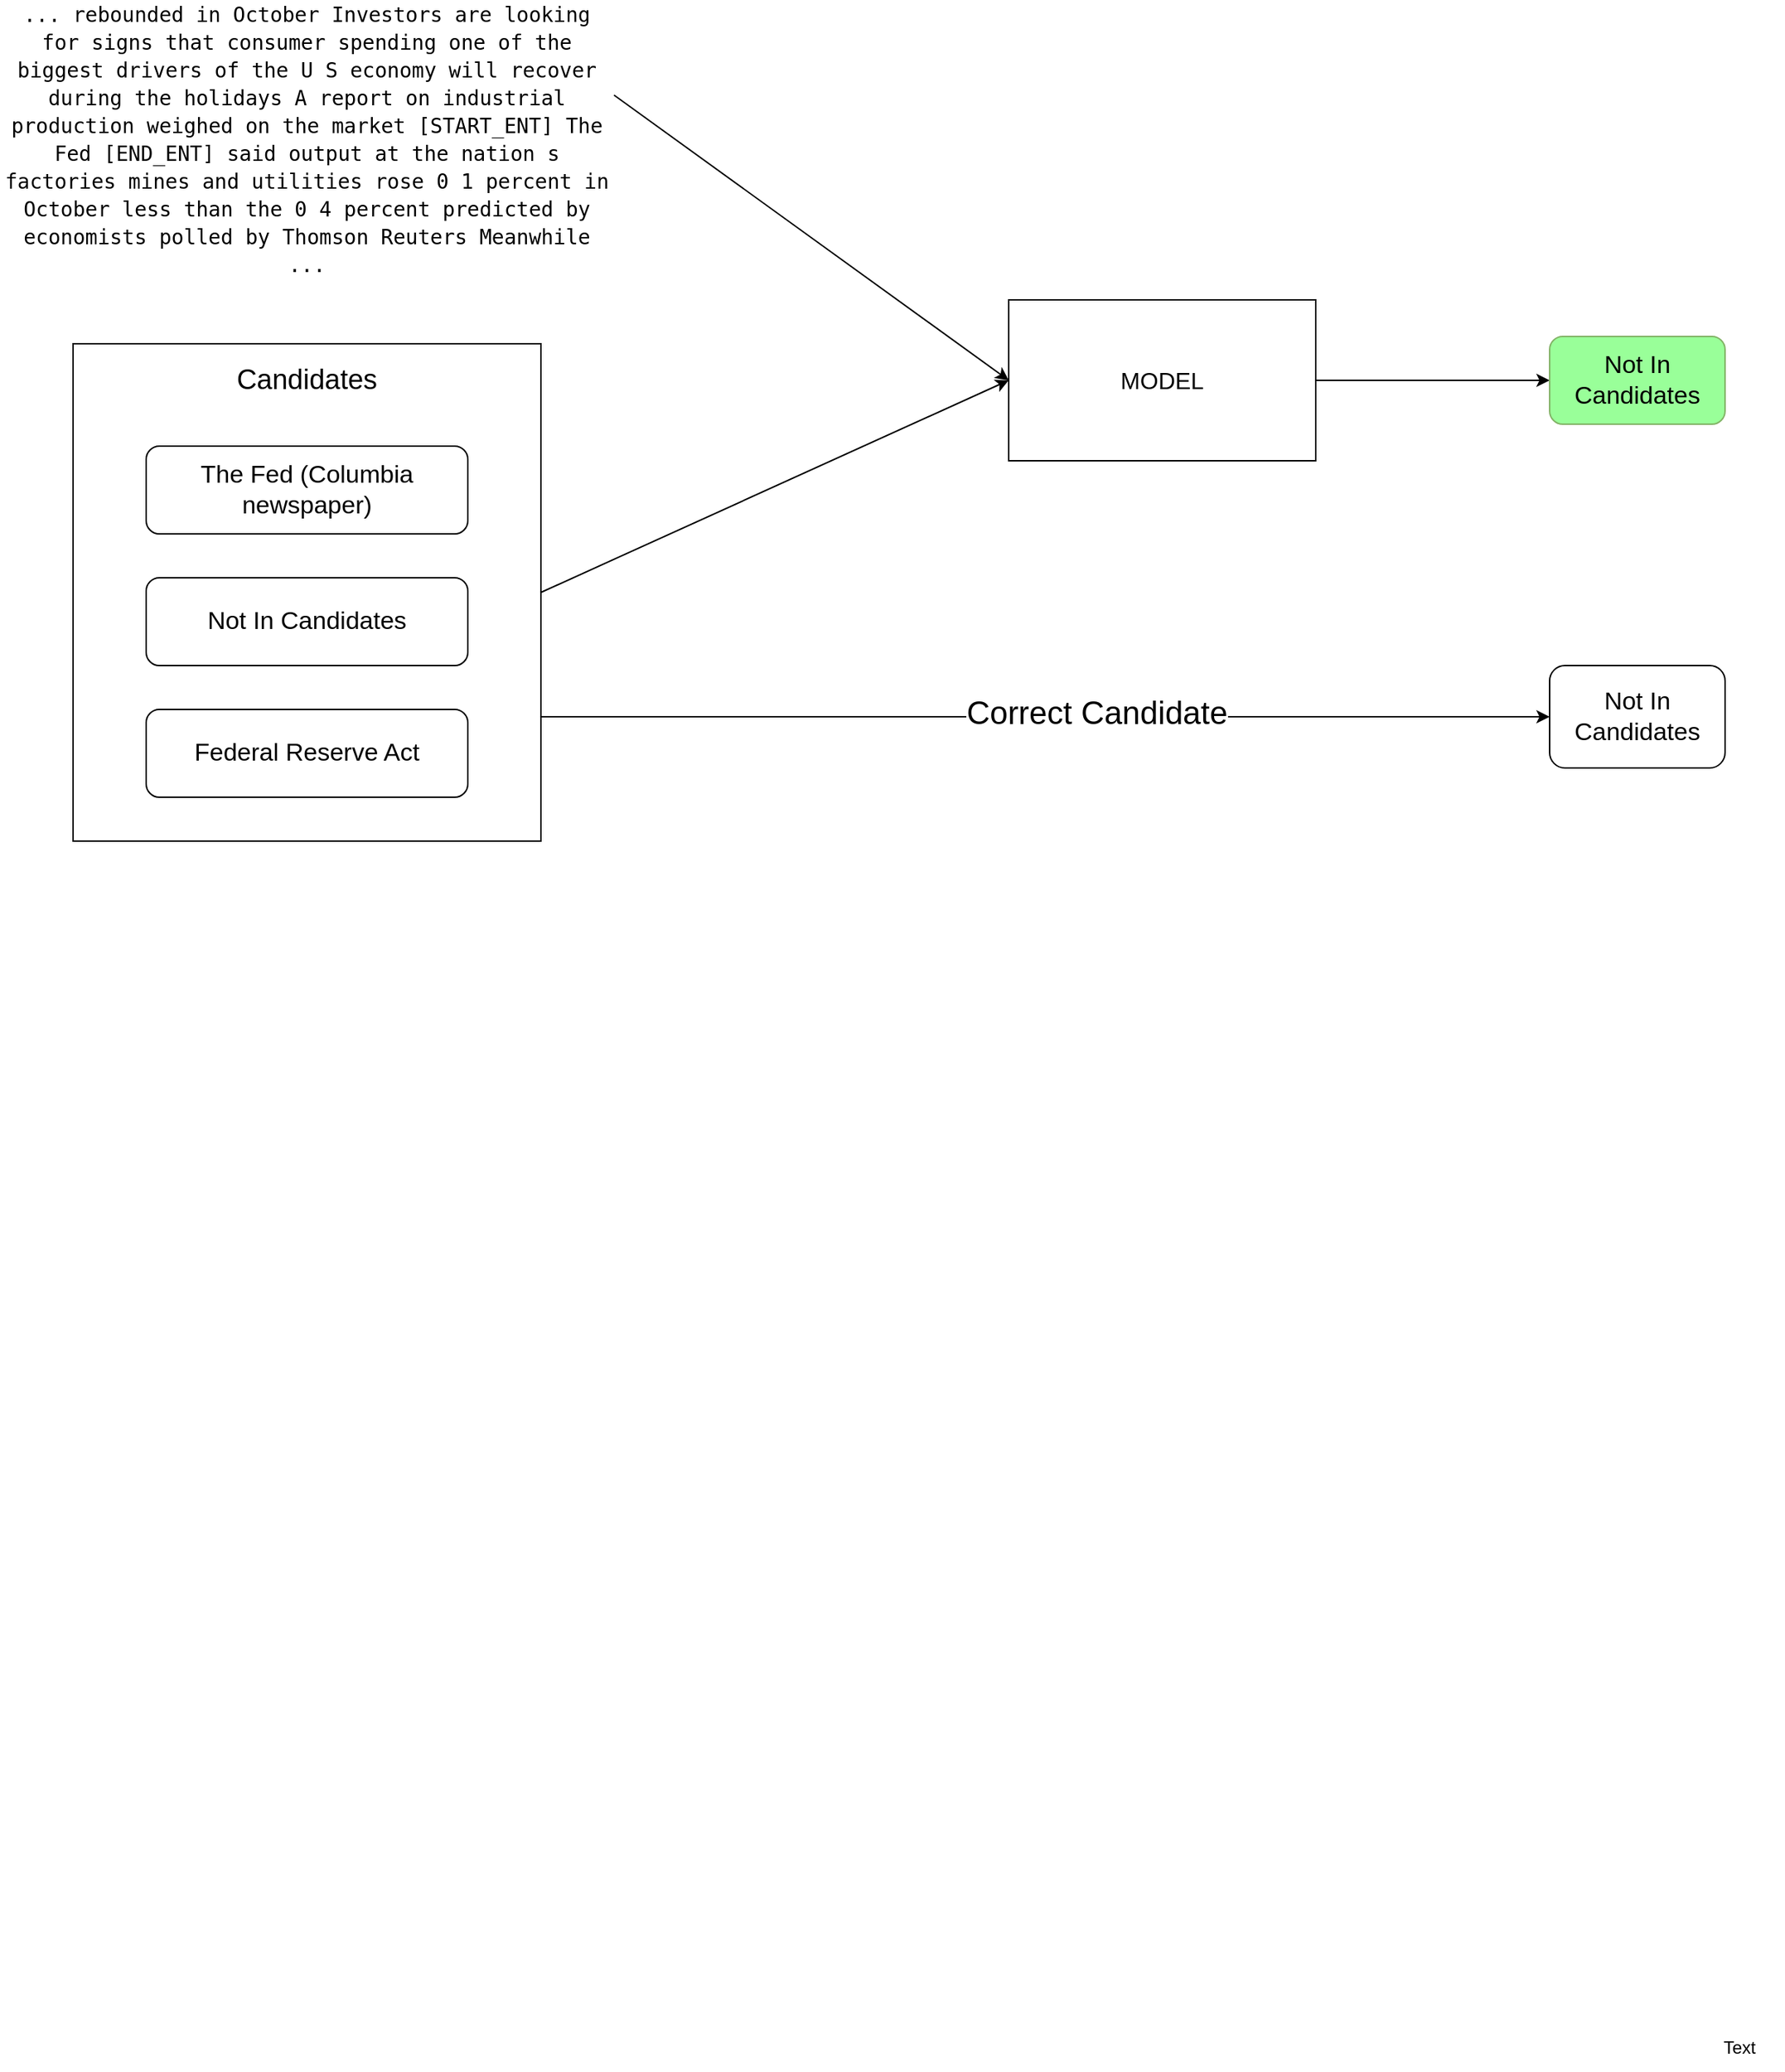 <mxfile version="22.1.18" type="device">
  <diagram name="Page-1" id="nONDjBaq5zLHtIvz9lS9">
    <mxGraphModel dx="2899" dy="2214" grid="1" gridSize="10" guides="1" tooltips="1" connect="1" arrows="1" fold="1" page="1" pageScale="1" pageWidth="850" pageHeight="1100" math="0" shadow="0">
      <root>
        <mxCell id="0" />
        <mxCell id="1" parent="0" />
        <mxCell id="a7iSN0XRIdKCocgI0kgx-9" value="" style="rounded=0;whiteSpace=wrap;html=1;" vertex="1" parent="1">
          <mxGeometry x="-720" y="-760" width="320" height="340" as="geometry" />
        </mxCell>
        <mxCell id="a7iSN0XRIdKCocgI0kgx-1" value="Text" style="text;html=1;strokeColor=none;fillColor=none;align=center;verticalAlign=middle;whiteSpace=wrap;rounded=0;" vertex="1" parent="1">
          <mxGeometry x="390" y="390" width="60" height="30" as="geometry" />
        </mxCell>
        <mxCell id="a7iSN0XRIdKCocgI0kgx-2" value="&lt;div style=&quot;font-family: Hack, &amp;quot;Droid Sans Mono&amp;quot;, &amp;quot;monospace&amp;quot;, monospace; font-size: 14px; line-height: 19px;&quot;&gt;&lt;span style=&quot;background-color: rgb(255, 255, 255);&quot;&gt;... rebounded in October Investors are looking for signs that consumer spending one of the biggest drivers of the U S economy will recover during the holidays A report on industrial production weighed on the market [START_ENT] The Fed [END_ENT] said output at the nation s factories mines and utilities rose 0 1 percent in October less than the 0 4 percent predicted by economists polled by Thomson Reuters Meanwhile ...&lt;/span&gt;&lt;/div&gt;" style="text;html=1;strokeColor=none;fillColor=none;align=center;verticalAlign=middle;whiteSpace=wrap;rounded=0;" vertex="1" parent="1">
          <mxGeometry x="-770" y="-900" width="420" as="geometry" />
        </mxCell>
        <mxCell id="a7iSN0XRIdKCocgI0kgx-3" style="edgeStyle=orthogonalEdgeStyle;rounded=0;orthogonalLoop=1;jettySize=auto;html=1;exitX=0;exitY=0;exitDx=0;exitDy=0;" edge="1" parent="1" source="a7iSN0XRIdKCocgI0kgx-2" target="a7iSN0XRIdKCocgI0kgx-2">
          <mxGeometry relative="1" as="geometry" />
        </mxCell>
        <mxCell id="a7iSN0XRIdKCocgI0kgx-5" value="&lt;font style=&quot;font-size: 17px;&quot;&gt;The Fed (Columbia newspaper)&lt;/font&gt;" style="rounded=1;whiteSpace=wrap;html=1;" vertex="1" parent="1">
          <mxGeometry x="-670" y="-690" width="220" height="60" as="geometry" />
        </mxCell>
        <mxCell id="a7iSN0XRIdKCocgI0kgx-6" value="&lt;font style=&quot;font-size: 17px;&quot;&gt;Not In Candidates&lt;/font&gt;" style="rounded=1;whiteSpace=wrap;html=1;" vertex="1" parent="1">
          <mxGeometry x="-670" y="-600" width="220" height="60" as="geometry" />
        </mxCell>
        <mxCell id="a7iSN0XRIdKCocgI0kgx-7" value="&lt;font style=&quot;font-size: 17px;&quot;&gt;Federal Reserve Act&lt;/font&gt;" style="rounded=1;whiteSpace=wrap;html=1;" vertex="1" parent="1">
          <mxGeometry x="-670" y="-510" width="220" height="60" as="geometry" />
        </mxCell>
        <mxCell id="a7iSN0XRIdKCocgI0kgx-8" value="&lt;font style=&quot;font-size: 19px;&quot;&gt;Candidates&lt;/font&gt;" style="text;html=1;strokeColor=none;fillColor=none;align=center;verticalAlign=middle;whiteSpace=wrap;rounded=0;" vertex="1" parent="1">
          <mxGeometry x="-590" y="-750" width="60" height="30" as="geometry" />
        </mxCell>
        <mxCell id="a7iSN0XRIdKCocgI0kgx-14" style="edgeStyle=orthogonalEdgeStyle;rounded=0;orthogonalLoop=1;jettySize=auto;html=1;exitX=1;exitY=0.5;exitDx=0;exitDy=0;entryX=0;entryY=0.5;entryDx=0;entryDy=0;" edge="1" parent="1" source="a7iSN0XRIdKCocgI0kgx-10" target="a7iSN0XRIdKCocgI0kgx-13">
          <mxGeometry relative="1" as="geometry" />
        </mxCell>
        <mxCell id="a7iSN0XRIdKCocgI0kgx-10" value="&lt;font style=&quot;font-size: 16px;&quot;&gt;MODEL&lt;/font&gt;" style="rounded=0;whiteSpace=wrap;html=1;" vertex="1" parent="1">
          <mxGeometry x="-80" y="-790" width="210" height="110" as="geometry" />
        </mxCell>
        <mxCell id="a7iSN0XRIdKCocgI0kgx-11" value="" style="endArrow=classic;html=1;rounded=0;exitX=1;exitY=0.5;exitDx=0;exitDy=0;entryX=0;entryY=0.5;entryDx=0;entryDy=0;" edge="1" parent="1" source="a7iSN0XRIdKCocgI0kgx-9" target="a7iSN0XRIdKCocgI0kgx-10">
          <mxGeometry width="50" height="50" relative="1" as="geometry">
            <mxPoint x="-460" y="-670" as="sourcePoint" />
            <mxPoint x="-410" y="-720" as="targetPoint" />
          </mxGeometry>
        </mxCell>
        <mxCell id="a7iSN0XRIdKCocgI0kgx-12" value="" style="endArrow=classic;html=1;rounded=0;entryX=0;entryY=0.5;entryDx=0;entryDy=0;" edge="1" parent="1" target="a7iSN0XRIdKCocgI0kgx-10">
          <mxGeometry width="50" height="50" relative="1" as="geometry">
            <mxPoint x="-350" y="-930" as="sourcePoint" />
            <mxPoint x="-410" y="-720" as="targetPoint" />
          </mxGeometry>
        </mxCell>
        <mxCell id="a7iSN0XRIdKCocgI0kgx-13" value="Not In Candidates" style="rounded=1;whiteSpace=wrap;html=1;fontSize=17;labelBackgroundColor=#99FF99;fillColor=#99FF99;strokeColor=#82b366;" vertex="1" parent="1">
          <mxGeometry x="290" y="-765" width="120" height="60" as="geometry" />
        </mxCell>
        <mxCell id="a7iSN0XRIdKCocgI0kgx-15" value="" style="endArrow=classic;html=1;rounded=0;exitX=1;exitY=0.75;exitDx=0;exitDy=0;" edge="1" parent="1" source="a7iSN0XRIdKCocgI0kgx-9">
          <mxGeometry width="50" height="50" relative="1" as="geometry">
            <mxPoint x="-60" y="-650" as="sourcePoint" />
            <mxPoint x="290" y="-505" as="targetPoint" />
          </mxGeometry>
        </mxCell>
        <mxCell id="a7iSN0XRIdKCocgI0kgx-16" value="&lt;font style=&quot;font-size: 22px;&quot;&gt;Correct Candidate&lt;/font&gt;" style="edgeLabel;html=1;align=center;verticalAlign=middle;resizable=0;points=[];" vertex="1" connectable="0" parent="a7iSN0XRIdKCocgI0kgx-15">
          <mxGeometry x="0.1" y="2" relative="1" as="geometry">
            <mxPoint as="offset" />
          </mxGeometry>
        </mxCell>
        <mxCell id="a7iSN0XRIdKCocgI0kgx-17" value="Not In Candidates" style="rounded=1;whiteSpace=wrap;html=1;fontSize=17;" vertex="1" parent="1">
          <mxGeometry x="290" y="-540" width="120" height="70" as="geometry" />
        </mxCell>
      </root>
    </mxGraphModel>
  </diagram>
</mxfile>
